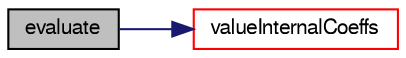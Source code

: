 digraph "evaluate"
{
  bgcolor="transparent";
  edge [fontname="FreeSans",fontsize="10",labelfontname="FreeSans",labelfontsize="10"];
  node [fontname="FreeSans",fontsize="10",shape=record];
  rankdir="LR";
  Node257 [label="evaluate",height=0.2,width=0.4,color="black", fillcolor="grey75", style="filled", fontcolor="black"];
  Node257 -> Node258 [color="midnightblue",fontsize="10",style="solid",fontname="FreeSans"];
  Node258 [label="valueInternalCoeffs",height=0.2,width=0.4,color="red",URL="$a22010.html#a541ce5c2450b431429d4b4833b66761f",tooltip="Return the matrix diagonal coefficients corresponding to the. "];
}
